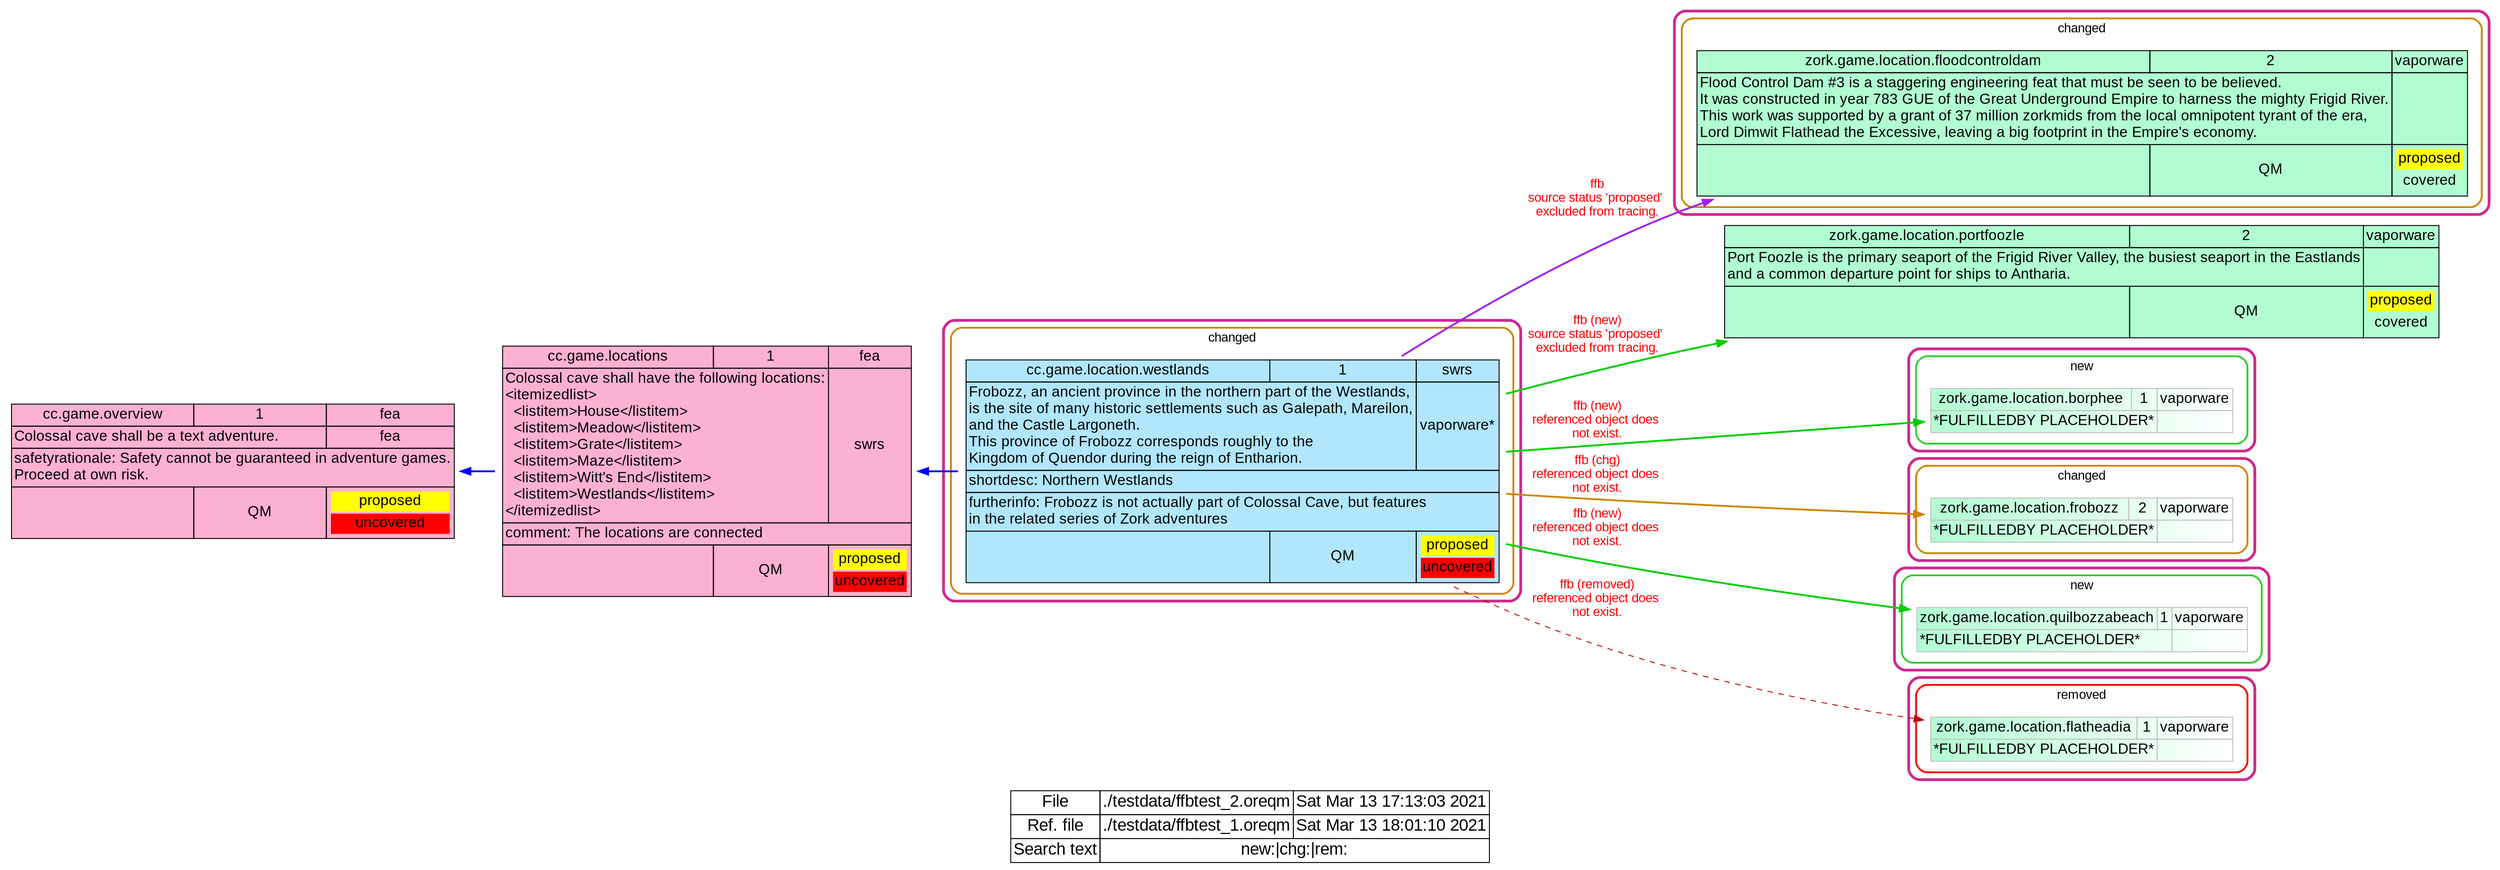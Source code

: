 digraph "" {
  rankdir="RL"
  node [shape=plaintext fontname="Arial" fontsize=16]
  edge [color="blue",dir="forward",arrowhead="normal",arrowtail="normal"];

  "cc.game.overview" [id="cc.game.overview" label=<
      <TABLE BGCOLOR="#FDB1D0" BORDER="0" CELLSPACING="0" CELLBORDER="1" COLOR="black" >
        <TR><TD CELLSPACING="0" >cc.game.overview</TD><TD>1</TD><TD>fea</TD></TR>
        <TR><TD COLSPAN="2" ALIGN="LEFT">Colossal cave shall be a text adventure.<BR ALIGN="LEFT"/></TD><TD>fea</TD></TR>
        <TR><TD COLSPAN="3" ALIGN="LEFT">safetyrationale: Safety cannot be guaranteed in adventure games.<BR ALIGN="LEFT"/>Proceed at own risk.<BR ALIGN="LEFT"/></TD></TR>
        <TR><TD></TD><TD>QM</TD><TD><TABLE BORDER="0"><TR><TD BGCOLOR="yellow">proposed</TD></TR><TR><TD BGCOLOR="red">uncovered</TD></TR></TABLE></TD></TR>
      </TABLE>>];

  "cc.game.locations" [id="cc.game.locations" label=<
      <TABLE BGCOLOR="#FDB1D0" BORDER="0" CELLSPACING="0" CELLBORDER="1" COLOR="black" >
        <TR><TD CELLSPACING="0" >cc.game.locations</TD><TD>1</TD><TD>fea</TD></TR>
        <TR><TD COLSPAN="2" ALIGN="LEFT">Colossal cave shall have the following locations:<BR ALIGN="LEFT"/>&lt;itemizedlist&gt;<BR ALIGN="LEFT"/>  &lt;listitem&gt;House&lt;/listitem&gt;<BR ALIGN="LEFT"/>  &lt;listitem&gt;Meadow&lt;/listitem&gt;<BR ALIGN="LEFT"/>  &lt;listitem&gt;Grate&lt;/listitem&gt;<BR ALIGN="LEFT"/>  &lt;listitem&gt;Maze&lt;/listitem&gt;<BR ALIGN="LEFT"/>  &lt;listitem&gt;Witt's End&lt;/listitem&gt;<BR ALIGN="LEFT"/>  &lt;listitem&gt;Westlands&lt;/listitem&gt;<BR ALIGN="LEFT"/>&lt;/itemizedlist&gt;<BR ALIGN="LEFT"/></TD><TD>swrs</TD></TR>
        <TR><TD COLSPAN="3" ALIGN="LEFT">comment: The locations are connected<BR ALIGN="LEFT"/></TD></TR>
        <TR><TD></TD><TD>QM</TD><TD><TABLE BORDER="0"><TR><TD BGCOLOR="yellow">proposed</TD></TR><TR><TD BGCOLOR="red">uncovered</TD></TR></TABLE></TD></TR>
      </TABLE>>];

subgraph "cluster_cc.game.location.westlands" { id="sel_cc.game.location.westlands" color=maroon3 penwidth=3 label="" style="rounded"
subgraph "cluster_cc.game.location.westlands_changed" { color=orange3 penwidth=2 label="changed" fontname="Arial" labelloc="t" style="rounded"
  "cc.game.location.westlands" [id="cc.game.location.westlands" label=<
      <TABLE BGCOLOR="#B1E6FD" BORDER="0" CELLSPACING="0" CELLBORDER="1" COLOR="black" >
        <TR><TD CELLSPACING="0" >cc.game.location.westlands</TD><TD>1</TD><TD>swrs</TD></TR>
        <TR><TD COLSPAN="2" ALIGN="LEFT">Frobozz, an ancient province in the northern part of the Westlands,<BR ALIGN="LEFT"/>is the site of many historic settlements such as Galepath, Mareilon,<BR ALIGN="LEFT"/>and the Castle Largoneth.<BR ALIGN="LEFT"/>This province of Frobozz corresponds roughly to the<BR ALIGN="LEFT"/>Kingdom of Quendor during the reign of Entharion.<BR ALIGN="LEFT"/></TD><TD>vaporware*</TD></TR>
        <TR><TD COLSPAN="3" ALIGN="LEFT">shortdesc: Northern Westlands<BR ALIGN="LEFT"/></TD></TR>
        <TR><TD COLSPAN="3" ALIGN="LEFT">furtherinfo: Frobozz is not actually part of Colossal Cave, but features<BR ALIGN="LEFT"/>in the related series of Zork adventures<BR ALIGN="LEFT"/></TD></TR>
        <TR><TD></TD><TD>QM</TD><TD><TABLE BORDER="0"><TR><TD BGCOLOR="yellow">proposed</TD></TR><TR><TD BGCOLOR="red">uncovered</TD></TR></TABLE></TD></TR>
      </TABLE>>];
}
}

subgraph "cluster_zork.game.location.floodcontroldam" { id="sel_zork.game.location.floodcontroldam" color=maroon3 penwidth=3 label="" style="rounded"
subgraph "cluster_zork.game.location.floodcontroldam_changed" { color=orange3 penwidth=2 label="changed" fontname="Arial" labelloc="t" style="rounded"
  "zork.game.location.floodcontroldam" [id="zork.game.location.floodcontroldam" label=<
      <TABLE BGCOLOR="#B1FDD1" BORDER="0" CELLSPACING="0" CELLBORDER="1" COLOR="black" >
        <TR><TD CELLSPACING="0" >zork.game.location.floodcontroldam</TD><TD>2</TD><TD>vaporware</TD></TR>
        <TR><TD COLSPAN="2" ALIGN="LEFT">Flood Control Dam #3 is a staggering engineering feat that must be seen to be believed.<BR ALIGN="LEFT"/>It was constructed in year 783 GUE of the Great Underground Empire to harness the mighty Frigid River.<BR ALIGN="LEFT"/>This work was supported by a grant of 37 million zorkmids from the local omnipotent tyrant of the era,<BR ALIGN="LEFT"/>Lord Dimwit Flathead the Excessive, leaving a big footprint in the Empire's economy.<BR ALIGN="LEFT"/></TD><TD></TD></TR>
        <TR><TD></TD><TD>QM</TD><TD><TABLE BORDER="0"><TR><TD BGCOLOR="yellow">proposed</TD></TR><TR><TD >covered</TD></TR></TABLE></TD></TR>
      </TABLE>>];
}
}

  "zork.game.location.portfoozle" [id="zork.game.location.portfoozle" label=<
      <TABLE BGCOLOR="#B1FDD1" BORDER="0" CELLSPACING="0" CELLBORDER="1" COLOR="black" >
        <TR><TD CELLSPACING="0" >zork.game.location.portfoozle</TD><TD>2</TD><TD>vaporware</TD></TR>
        <TR><TD COLSPAN="2" ALIGN="LEFT">Port Foozle is the primary seaport of the Frigid River Valley, the busiest seaport in the Eastlands<BR ALIGN="LEFT"/>and a common departure point for ships to Antharia.<BR ALIGN="LEFT"/></TD><TD></TD></TR>
        <TR><TD></TD><TD>QM</TD><TD><TABLE BORDER="0"><TR><TD BGCOLOR="yellow">proposed</TD></TR><TR><TD >covered</TD></TR></TABLE></TD></TR>
      </TABLE>>];

subgraph "cluster_zork.game.location.borphee" { id="sel_zork.game.location.borphee" color=maroon3 penwidth=3 label="" style="rounded"
subgraph "cluster_zork.game.location.borphee_new" { color=limegreen penwidth=2 label="new" fontname="Arial" labelloc="t" style="rounded"
  "zork.game.location.borphee" [id="zork.game.location.borphee" label=<
      <TABLE BGCOLOR="#B1FDD1:white" BORDER="0" CELLSPACING="0" CELLBORDER="1" COLOR="grey" >
        <TR><TD CELLSPACING="0" >zork.game.location.borphee</TD><TD>1</TD><TD>vaporware</TD></TR>
        <TR><TD COLSPAN="2" ALIGN="LEFT">*FULFILLEDBY PLACEHOLDER*<BR ALIGN="LEFT"/></TD><TD></TD></TR>
      </TABLE>>];
}
}

subgraph "cluster_zork.game.location.frobozz" { id="sel_zork.game.location.frobozz" color=maroon3 penwidth=3 label="" style="rounded"
subgraph "cluster_zork.game.location.frobozz_changed" { color=orange3 penwidth=2 label="changed" fontname="Arial" labelloc="t" style="rounded"
  "zork.game.location.frobozz" [id="zork.game.location.frobozz" label=<
      <TABLE BGCOLOR="#B1FDD1:white" BORDER="0" CELLSPACING="0" CELLBORDER="1" COLOR="grey" >
        <TR><TD CELLSPACING="0" >zork.game.location.frobozz</TD><TD>2</TD><TD>vaporware</TD></TR>
        <TR><TD COLSPAN="2" ALIGN="LEFT">*FULFILLEDBY PLACEHOLDER*<BR ALIGN="LEFT"/></TD><TD></TD></TR>
      </TABLE>>];
}
}

subgraph "cluster_zork.game.location.quilbozzabeach" { id="sel_zork.game.location.quilbozzabeach" color=maroon3 penwidth=3 label="" style="rounded"
subgraph "cluster_zork.game.location.quilbozzabeach_new" { color=limegreen penwidth=2 label="new" fontname="Arial" labelloc="t" style="rounded"
  "zork.game.location.quilbozzabeach" [id="zork.game.location.quilbozzabeach" label=<
      <TABLE BGCOLOR="#B1FDD1:white" BORDER="0" CELLSPACING="0" CELLBORDER="1" COLOR="grey" >
        <TR><TD CELLSPACING="0" >zork.game.location.quilbozzabeach</TD><TD>1</TD><TD>vaporware</TD></TR>
        <TR><TD COLSPAN="2" ALIGN="LEFT">*FULFILLEDBY PLACEHOLDER*<BR ALIGN="LEFT"/></TD><TD></TD></TR>
      </TABLE>>];
}
}

subgraph "cluster_zork.game.location.flatheadia" { id="sel_zork.game.location.flatheadia" color=maroon3 penwidth=3 label="" style="rounded"
subgraph "cluster_zork.game.location.flatheadia_removed" { color=red penwidth=2 label="removed" fontname="Arial" labelloc="t" style="rounded"
  "zork.game.location.flatheadia" [id="zork.game.location.flatheadia" label=<
      <TABLE BGCOLOR="#B1FDD1:white" BORDER="0" CELLSPACING="0" CELLBORDER="1" COLOR="grey" >
        <TR><TD CELLSPACING="0" >zork.game.location.flatheadia</TD><TD>1</TD><TD>vaporware</TD></TR>
        <TR><TD COLSPAN="2" ALIGN="LEFT">*FULFILLEDBY PLACEHOLDER*<BR ALIGN="LEFT"/></TD><TD></TD></TR>
      </TABLE>>];
}
}


  # Edges
  "cc.game.locations" -> "cc.game.overview" [style=bold fontname="Arial" label=""];
  "cc.game.location.westlands" -> "cc.game.locations" [style=bold fontname="Arial" label=""];
  "zork.game.location.floodcontroldam" -> "cc.game.location.westlands" [style=bold color=purple dir=back fontcolor="red" fontname="Arial" label="ffb
source status 'proposed' 
excluded from tracing."];
  "zork.game.location.portfoozle" -> "cc.game.location.westlands" [style=bold color=green3 dir=back fontcolor="red" fontname="Arial" label="ffb (new)
source status 'proposed' 
excluded from tracing."];
  "zork.game.location.borphee" -> "cc.game.location.westlands" [style=bold color=green3 dir=back fontcolor="red" fontname="Arial" label="ffb (new)
referenced object does 
not exist."];
  "zork.game.location.frobozz" -> "cc.game.location.westlands" [style=bold color=orange3 dir=back fontcolor="red" fontname="Arial" label="ffb (chg)
referenced object does 
not exist."];
  "zork.game.location.quilbozzabeach" -> "cc.game.location.westlands" [style=bold color=green3 dir=back fontcolor="red" fontname="Arial" label="ffb (new)
referenced object does 
not exist."];
  "zork.game.location.flatheadia" -> "cc.game.location.westlands" [style=bold color="#C00000" style=dashed dir=back fontcolor="red" fontname="Arial" label="ffb (removed)
referenced object does 
not exist."];

  label=<
    <table border="0" cellspacing="0" cellborder="1">
      <tr><td cellspacing="0" >File</td><td>./testdata/ffbtest_2.oreqm</td><td>Sat Mar 13 17:13:03 2021</td></tr>
      <tr><td>Ref. file</td><td>./testdata/ffbtest_1.oreqm</td><td>Sat Mar 13 18:01:10 2021</td></tr>
      <tr><td>Search text</td><td colspan="2">new:|chg:|rem:<BR ALIGN="LEFT"/></td></tr>
    </table>>
  labelloc=b
  fontsize=18
  fontcolor=black
  fontname="Arial"

}
